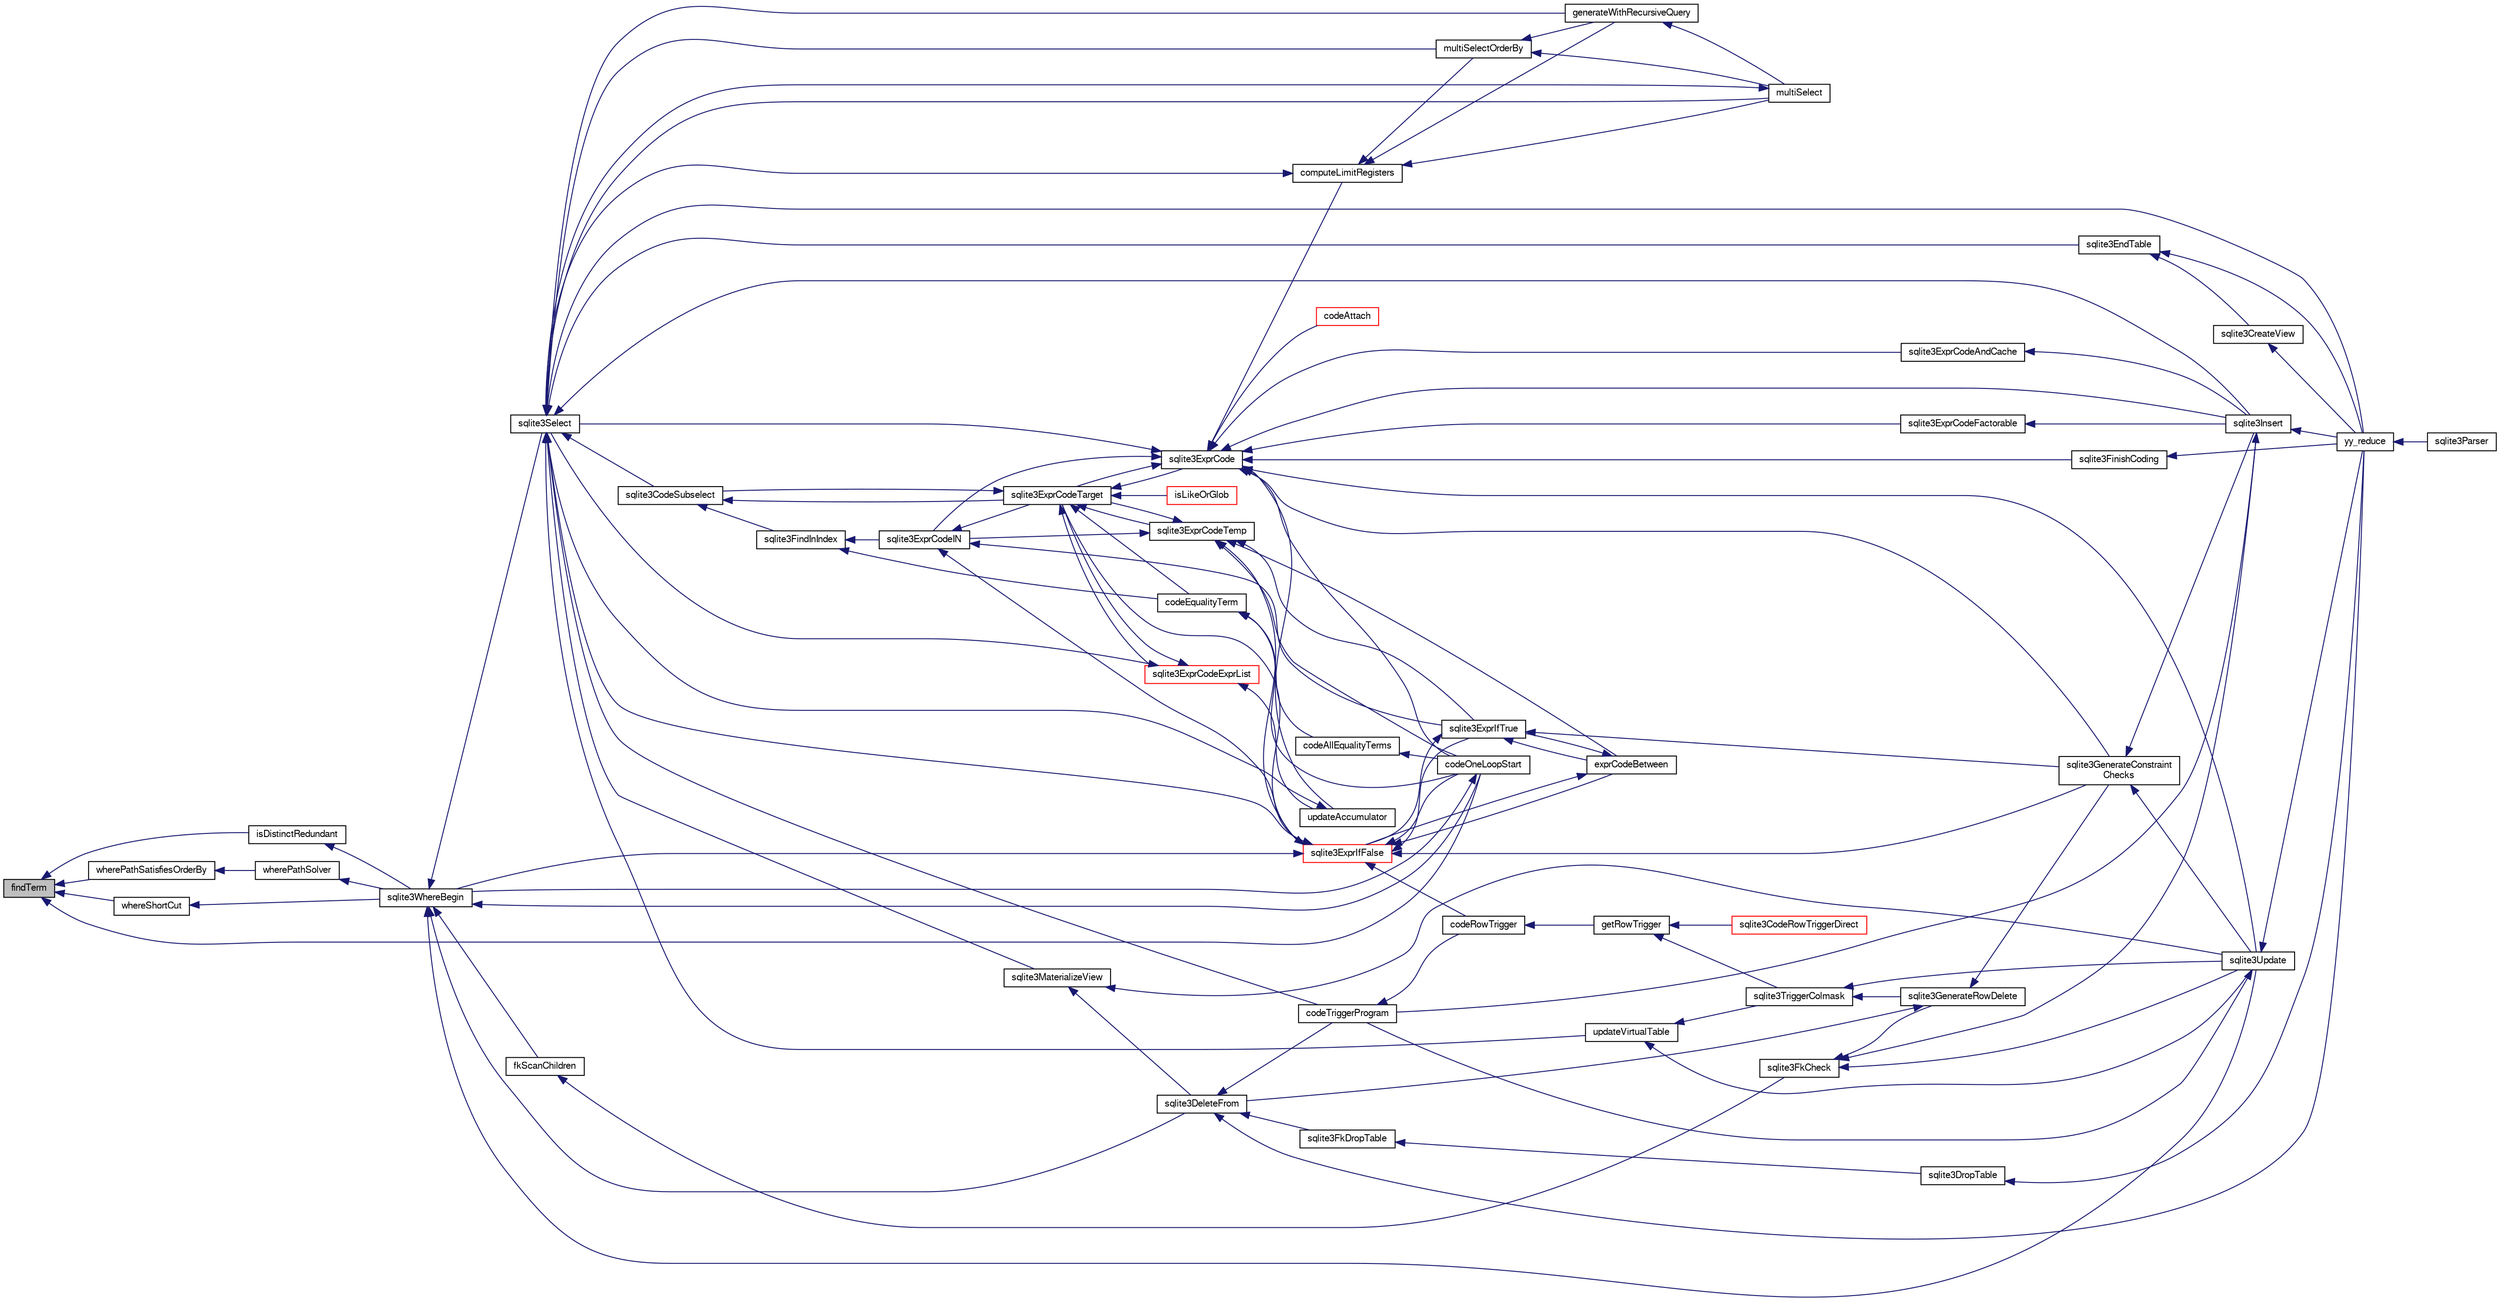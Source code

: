 digraph "findTerm"
{
  edge [fontname="FreeSans",fontsize="10",labelfontname="FreeSans",labelfontsize="10"];
  node [fontname="FreeSans",fontsize="10",shape=record];
  rankdir="LR";
  Node113295 [label="findTerm",height=0.2,width=0.4,color="black", fillcolor="grey75", style="filled", fontcolor="black"];
  Node113295 -> Node113296 [dir="back",color="midnightblue",fontsize="10",style="solid",fontname="FreeSans"];
  Node113296 [label="isDistinctRedundant",height=0.2,width=0.4,color="black", fillcolor="white", style="filled",URL="$sqlite3_8c.html#acfc2ade61d376596f173a8f70fea379b"];
  Node113296 -> Node113297 [dir="back",color="midnightblue",fontsize="10",style="solid",fontname="FreeSans"];
  Node113297 [label="sqlite3WhereBegin",height=0.2,width=0.4,color="black", fillcolor="white", style="filled",URL="$sqlite3_8c.html#acad049f5c9a96a8118cffd5e5ce89f7c"];
  Node113297 -> Node113298 [dir="back",color="midnightblue",fontsize="10",style="solid",fontname="FreeSans"];
  Node113298 [label="sqlite3DeleteFrom",height=0.2,width=0.4,color="black", fillcolor="white", style="filled",URL="$sqlite3_8c.html#ab9b4b45349188b49eabb23f94608a091"];
  Node113298 -> Node113299 [dir="back",color="midnightblue",fontsize="10",style="solid",fontname="FreeSans"];
  Node113299 [label="sqlite3FkDropTable",height=0.2,width=0.4,color="black", fillcolor="white", style="filled",URL="$sqlite3_8c.html#a1218c6fc74e89152ceaa4760e82f5ef9"];
  Node113299 -> Node113300 [dir="back",color="midnightblue",fontsize="10",style="solid",fontname="FreeSans"];
  Node113300 [label="sqlite3DropTable",height=0.2,width=0.4,color="black", fillcolor="white", style="filled",URL="$sqlite3_8c.html#a5534f77364b5568783c0e50db3c9defb"];
  Node113300 -> Node113301 [dir="back",color="midnightblue",fontsize="10",style="solid",fontname="FreeSans"];
  Node113301 [label="yy_reduce",height=0.2,width=0.4,color="black", fillcolor="white", style="filled",URL="$sqlite3_8c.html#a7c419a9b25711c666a9a2449ef377f14"];
  Node113301 -> Node113302 [dir="back",color="midnightblue",fontsize="10",style="solid",fontname="FreeSans"];
  Node113302 [label="sqlite3Parser",height=0.2,width=0.4,color="black", fillcolor="white", style="filled",URL="$sqlite3_8c.html#a0327d71a5fabe0b6a343d78a2602e72a"];
  Node113298 -> Node113303 [dir="back",color="midnightblue",fontsize="10",style="solid",fontname="FreeSans"];
  Node113303 [label="codeTriggerProgram",height=0.2,width=0.4,color="black", fillcolor="white", style="filled",URL="$sqlite3_8c.html#a120801f59d9281d201d2ff4b2606836e"];
  Node113303 -> Node113304 [dir="back",color="midnightblue",fontsize="10",style="solid",fontname="FreeSans"];
  Node113304 [label="codeRowTrigger",height=0.2,width=0.4,color="black", fillcolor="white", style="filled",URL="$sqlite3_8c.html#a463cea5aaaf388b560b206570a0022fc"];
  Node113304 -> Node113305 [dir="back",color="midnightblue",fontsize="10",style="solid",fontname="FreeSans"];
  Node113305 [label="getRowTrigger",height=0.2,width=0.4,color="black", fillcolor="white", style="filled",URL="$sqlite3_8c.html#a69626ef20b540d1a2b19cf56f3f45689"];
  Node113305 -> Node113306 [dir="back",color="midnightblue",fontsize="10",style="solid",fontname="FreeSans"];
  Node113306 [label="sqlite3CodeRowTriggerDirect",height=0.2,width=0.4,color="red", fillcolor="white", style="filled",URL="$sqlite3_8c.html#ad92829f9001bcf89a0299dad5a48acd4"];
  Node113305 -> Node113313 [dir="back",color="midnightblue",fontsize="10",style="solid",fontname="FreeSans"];
  Node113313 [label="sqlite3TriggerColmask",height=0.2,width=0.4,color="black", fillcolor="white", style="filled",URL="$sqlite3_8c.html#acace8e99e37ae5e84ea03c65e820c540"];
  Node113313 -> Node113308 [dir="back",color="midnightblue",fontsize="10",style="solid",fontname="FreeSans"];
  Node113308 [label="sqlite3GenerateRowDelete",height=0.2,width=0.4,color="black", fillcolor="white", style="filled",URL="$sqlite3_8c.html#a2c76cbf3027fc18fdbb8cb4cd96b77d9"];
  Node113308 -> Node113298 [dir="back",color="midnightblue",fontsize="10",style="solid",fontname="FreeSans"];
  Node113308 -> Node113309 [dir="back",color="midnightblue",fontsize="10",style="solid",fontname="FreeSans"];
  Node113309 [label="sqlite3GenerateConstraint\lChecks",height=0.2,width=0.4,color="black", fillcolor="white", style="filled",URL="$sqlite3_8c.html#aef639c1e6a0c0a67ca6e7690ad931bd2"];
  Node113309 -> Node113310 [dir="back",color="midnightblue",fontsize="10",style="solid",fontname="FreeSans"];
  Node113310 [label="sqlite3Insert",height=0.2,width=0.4,color="black", fillcolor="white", style="filled",URL="$sqlite3_8c.html#a5b17c9c2000bae6bdff8e6be48d7dc2b"];
  Node113310 -> Node113303 [dir="back",color="midnightblue",fontsize="10",style="solid",fontname="FreeSans"];
  Node113310 -> Node113301 [dir="back",color="midnightblue",fontsize="10",style="solid",fontname="FreeSans"];
  Node113309 -> Node113311 [dir="back",color="midnightblue",fontsize="10",style="solid",fontname="FreeSans"];
  Node113311 [label="sqlite3Update",height=0.2,width=0.4,color="black", fillcolor="white", style="filled",URL="$sqlite3_8c.html#ac5aa67c46e8cc8174566fabe6809fafa"];
  Node113311 -> Node113303 [dir="back",color="midnightblue",fontsize="10",style="solid",fontname="FreeSans"];
  Node113311 -> Node113301 [dir="back",color="midnightblue",fontsize="10",style="solid",fontname="FreeSans"];
  Node113313 -> Node113311 [dir="back",color="midnightblue",fontsize="10",style="solid",fontname="FreeSans"];
  Node113298 -> Node113301 [dir="back",color="midnightblue",fontsize="10",style="solid",fontname="FreeSans"];
  Node113297 -> Node113314 [dir="back",color="midnightblue",fontsize="10",style="solid",fontname="FreeSans"];
  Node113314 [label="fkScanChildren",height=0.2,width=0.4,color="black", fillcolor="white", style="filled",URL="$sqlite3_8c.html#a67c9dcb484336b3155e7a82a037d4691"];
  Node113314 -> Node113315 [dir="back",color="midnightblue",fontsize="10",style="solid",fontname="FreeSans"];
  Node113315 [label="sqlite3FkCheck",height=0.2,width=0.4,color="black", fillcolor="white", style="filled",URL="$sqlite3_8c.html#aa38fb76c7d6f48f19772877a41703b92"];
  Node113315 -> Node113308 [dir="back",color="midnightblue",fontsize="10",style="solid",fontname="FreeSans"];
  Node113315 -> Node113310 [dir="back",color="midnightblue",fontsize="10",style="solid",fontname="FreeSans"];
  Node113315 -> Node113311 [dir="back",color="midnightblue",fontsize="10",style="solid",fontname="FreeSans"];
  Node113297 -> Node113316 [dir="back",color="midnightblue",fontsize="10",style="solid",fontname="FreeSans"];
  Node113316 [label="sqlite3Select",height=0.2,width=0.4,color="black", fillcolor="white", style="filled",URL="$sqlite3_8c.html#a2465ee8c956209ba4b272477b7c21a45"];
  Node113316 -> Node113317 [dir="back",color="midnightblue",fontsize="10",style="solid",fontname="FreeSans"];
  Node113317 [label="sqlite3CodeSubselect",height=0.2,width=0.4,color="black", fillcolor="white", style="filled",URL="$sqlite3_8c.html#aa69b46d2204a1d1b110107a1be12ee0c"];
  Node113317 -> Node113318 [dir="back",color="midnightblue",fontsize="10",style="solid",fontname="FreeSans"];
  Node113318 [label="sqlite3FindInIndex",height=0.2,width=0.4,color="black", fillcolor="white", style="filled",URL="$sqlite3_8c.html#af7d8c56ab0231f44bb5f87b3fafeffb2"];
  Node113318 -> Node113319 [dir="back",color="midnightblue",fontsize="10",style="solid",fontname="FreeSans"];
  Node113319 [label="sqlite3ExprCodeIN",height=0.2,width=0.4,color="black", fillcolor="white", style="filled",URL="$sqlite3_8c.html#ad9cf4f5b5ffb90c24a4a0900c8626193"];
  Node113319 -> Node113320 [dir="back",color="midnightblue",fontsize="10",style="solid",fontname="FreeSans"];
  Node113320 [label="sqlite3ExprCodeTarget",height=0.2,width=0.4,color="black", fillcolor="white", style="filled",URL="$sqlite3_8c.html#a4f308397a0a3ed299ed31aaa1ae2a293"];
  Node113320 -> Node113317 [dir="back",color="midnightblue",fontsize="10",style="solid",fontname="FreeSans"];
  Node113320 -> Node113321 [dir="back",color="midnightblue",fontsize="10",style="solid",fontname="FreeSans"];
  Node113321 [label="sqlite3ExprCodeTemp",height=0.2,width=0.4,color="black", fillcolor="white", style="filled",URL="$sqlite3_8c.html#a3bc5c1ccb3c5851847e2aeb4a84ae1fc"];
  Node113321 -> Node113319 [dir="back",color="midnightblue",fontsize="10",style="solid",fontname="FreeSans"];
  Node113321 -> Node113320 [dir="back",color="midnightblue",fontsize="10",style="solid",fontname="FreeSans"];
  Node113321 -> Node113322 [dir="back",color="midnightblue",fontsize="10",style="solid",fontname="FreeSans"];
  Node113322 [label="exprCodeBetween",height=0.2,width=0.4,color="black", fillcolor="white", style="filled",URL="$sqlite3_8c.html#abd053493214542bca8f406f42145d173"];
  Node113322 -> Node113323 [dir="back",color="midnightblue",fontsize="10",style="solid",fontname="FreeSans"];
  Node113323 [label="sqlite3ExprIfTrue",height=0.2,width=0.4,color="black", fillcolor="white", style="filled",URL="$sqlite3_8c.html#ad93a55237c23e1b743ab1f59df1a1444"];
  Node113323 -> Node113322 [dir="back",color="midnightblue",fontsize="10",style="solid",fontname="FreeSans"];
  Node113323 -> Node113324 [dir="back",color="midnightblue",fontsize="10",style="solid",fontname="FreeSans"];
  Node113324 [label="sqlite3ExprIfFalse",height=0.2,width=0.4,color="red", fillcolor="white", style="filled",URL="$sqlite3_8c.html#af97ecccb5d56e321e118414b08f65b71"];
  Node113324 -> Node113320 [dir="back",color="midnightblue",fontsize="10",style="solid",fontname="FreeSans"];
  Node113324 -> Node113322 [dir="back",color="midnightblue",fontsize="10",style="solid",fontname="FreeSans"];
  Node113324 -> Node113323 [dir="back",color="midnightblue",fontsize="10",style="solid",fontname="FreeSans"];
  Node113324 -> Node113309 [dir="back",color="midnightblue",fontsize="10",style="solid",fontname="FreeSans"];
  Node113324 -> Node113316 [dir="back",color="midnightblue",fontsize="10",style="solid",fontname="FreeSans"];
  Node113324 -> Node113304 [dir="back",color="midnightblue",fontsize="10",style="solid",fontname="FreeSans"];
  Node113324 -> Node113338 [dir="back",color="midnightblue",fontsize="10",style="solid",fontname="FreeSans"];
  Node113338 [label="codeOneLoopStart",height=0.2,width=0.4,color="black", fillcolor="white", style="filled",URL="$sqlite3_8c.html#aa868875120b151c169cc79139ed6e008"];
  Node113338 -> Node113297 [dir="back",color="midnightblue",fontsize="10",style="solid",fontname="FreeSans"];
  Node113324 -> Node113297 [dir="back",color="midnightblue",fontsize="10",style="solid",fontname="FreeSans"];
  Node113323 -> Node113309 [dir="back",color="midnightblue",fontsize="10",style="solid",fontname="FreeSans"];
  Node113322 -> Node113324 [dir="back",color="midnightblue",fontsize="10",style="solid",fontname="FreeSans"];
  Node113321 -> Node113323 [dir="back",color="midnightblue",fontsize="10",style="solid",fontname="FreeSans"];
  Node113321 -> Node113324 [dir="back",color="midnightblue",fontsize="10",style="solid",fontname="FreeSans"];
  Node113321 -> Node113338 [dir="back",color="midnightblue",fontsize="10",style="solid",fontname="FreeSans"];
  Node113320 -> Node113339 [dir="back",color="midnightblue",fontsize="10",style="solid",fontname="FreeSans"];
  Node113339 [label="sqlite3ExprCode",height=0.2,width=0.4,color="black", fillcolor="white", style="filled",URL="$sqlite3_8c.html#a75f270fb0b111b86924cca4ea507b417"];
  Node113339 -> Node113319 [dir="back",color="midnightblue",fontsize="10",style="solid",fontname="FreeSans"];
  Node113339 -> Node113320 [dir="back",color="midnightblue",fontsize="10",style="solid",fontname="FreeSans"];
  Node113339 -> Node113340 [dir="back",color="midnightblue",fontsize="10",style="solid",fontname="FreeSans"];
  Node113340 [label="sqlite3ExprCodeFactorable",height=0.2,width=0.4,color="black", fillcolor="white", style="filled",URL="$sqlite3_8c.html#a843f7fd58eec5a683c1fd8435fcd1e84"];
  Node113340 -> Node113310 [dir="back",color="midnightblue",fontsize="10",style="solid",fontname="FreeSans"];
  Node113339 -> Node113341 [dir="back",color="midnightblue",fontsize="10",style="solid",fontname="FreeSans"];
  Node113341 [label="sqlite3ExprCodeAndCache",height=0.2,width=0.4,color="black", fillcolor="white", style="filled",URL="$sqlite3_8c.html#ae3e46527d9b7fc9cb9236d21a5e6b1d8"];
  Node113341 -> Node113310 [dir="back",color="midnightblue",fontsize="10",style="solid",fontname="FreeSans"];
  Node113339 -> Node113342 [dir="back",color="midnightblue",fontsize="10",style="solid",fontname="FreeSans"];
  Node113342 [label="codeAttach",height=0.2,width=0.4,color="red", fillcolor="white", style="filled",URL="$sqlite3_8c.html#ade4e9e30d828a19c191fdcb098676d5b"];
  Node113339 -> Node113345 [dir="back",color="midnightblue",fontsize="10",style="solid",fontname="FreeSans"];
  Node113345 [label="sqlite3FinishCoding",height=0.2,width=0.4,color="black", fillcolor="white", style="filled",URL="$sqlite3_8c.html#a651bc5b446c276c092705856d995b278"];
  Node113345 -> Node113301 [dir="back",color="midnightblue",fontsize="10",style="solid",fontname="FreeSans"];
  Node113339 -> Node113310 [dir="back",color="midnightblue",fontsize="10",style="solid",fontname="FreeSans"];
  Node113339 -> Node113309 [dir="back",color="midnightblue",fontsize="10",style="solid",fontname="FreeSans"];
  Node113339 -> Node113346 [dir="back",color="midnightblue",fontsize="10",style="solid",fontname="FreeSans"];
  Node113346 [label="computeLimitRegisters",height=0.2,width=0.4,color="black", fillcolor="white", style="filled",URL="$sqlite3_8c.html#ae9d37055e4905929b6f6cda5461e2f37"];
  Node113346 -> Node113347 [dir="back",color="midnightblue",fontsize="10",style="solid",fontname="FreeSans"];
  Node113347 [label="generateWithRecursiveQuery",height=0.2,width=0.4,color="black", fillcolor="white", style="filled",URL="$sqlite3_8c.html#ade2c3663fa9c3b9676507984b9483942"];
  Node113347 -> Node113348 [dir="back",color="midnightblue",fontsize="10",style="solid",fontname="FreeSans"];
  Node113348 [label="multiSelect",height=0.2,width=0.4,color="black", fillcolor="white", style="filled",URL="$sqlite3_8c.html#a6456c61f3d9b2389738753cedfa24fa7"];
  Node113348 -> Node113316 [dir="back",color="midnightblue",fontsize="10",style="solid",fontname="FreeSans"];
  Node113346 -> Node113348 [dir="back",color="midnightblue",fontsize="10",style="solid",fontname="FreeSans"];
  Node113346 -> Node113349 [dir="back",color="midnightblue",fontsize="10",style="solid",fontname="FreeSans"];
  Node113349 [label="multiSelectOrderBy",height=0.2,width=0.4,color="black", fillcolor="white", style="filled",URL="$sqlite3_8c.html#afcdb8488c6f4dfdadaf9f04bca35b808"];
  Node113349 -> Node113347 [dir="back",color="midnightblue",fontsize="10",style="solid",fontname="FreeSans"];
  Node113349 -> Node113348 [dir="back",color="midnightblue",fontsize="10",style="solid",fontname="FreeSans"];
  Node113346 -> Node113316 [dir="back",color="midnightblue",fontsize="10",style="solid",fontname="FreeSans"];
  Node113339 -> Node113350 [dir="back",color="midnightblue",fontsize="10",style="solid",fontname="FreeSans"];
  Node113350 [label="updateAccumulator",height=0.2,width=0.4,color="black", fillcolor="white", style="filled",URL="$sqlite3_8c.html#a1681660dd3ecd50c8727d6e56a537bd9"];
  Node113350 -> Node113316 [dir="back",color="midnightblue",fontsize="10",style="solid",fontname="FreeSans"];
  Node113339 -> Node113316 [dir="back",color="midnightblue",fontsize="10",style="solid",fontname="FreeSans"];
  Node113339 -> Node113311 [dir="back",color="midnightblue",fontsize="10",style="solid",fontname="FreeSans"];
  Node113339 -> Node113338 [dir="back",color="midnightblue",fontsize="10",style="solid",fontname="FreeSans"];
  Node113320 -> Node113351 [dir="back",color="midnightblue",fontsize="10",style="solid",fontname="FreeSans"];
  Node113351 [label="sqlite3ExprCodeExprList",height=0.2,width=0.4,color="red", fillcolor="white", style="filled",URL="$sqlite3_8c.html#a05b2b3dc3de7565de24eb3a2ff4e9566"];
  Node113351 -> Node113320 [dir="back",color="midnightblue",fontsize="10",style="solid",fontname="FreeSans"];
  Node113351 -> Node113350 [dir="back",color="midnightblue",fontsize="10",style="solid",fontname="FreeSans"];
  Node113351 -> Node113316 [dir="back",color="midnightblue",fontsize="10",style="solid",fontname="FreeSans"];
  Node113320 -> Node113354 [dir="back",color="midnightblue",fontsize="10",style="solid",fontname="FreeSans"];
  Node113354 [label="isLikeOrGlob",height=0.2,width=0.4,color="red", fillcolor="white", style="filled",URL="$sqlite3_8c.html#a6c38e495198bf8976f68d1a6ebd74a50"];
  Node113320 -> Node113358 [dir="back",color="midnightblue",fontsize="10",style="solid",fontname="FreeSans"];
  Node113358 [label="codeEqualityTerm",height=0.2,width=0.4,color="black", fillcolor="white", style="filled",URL="$sqlite3_8c.html#ad88a57073f031452c9843e97f15acc47"];
  Node113358 -> Node113359 [dir="back",color="midnightblue",fontsize="10",style="solid",fontname="FreeSans"];
  Node113359 [label="codeAllEqualityTerms",height=0.2,width=0.4,color="black", fillcolor="white", style="filled",URL="$sqlite3_8c.html#a3095598b812500a4efe41bf17cd49381"];
  Node113359 -> Node113338 [dir="back",color="midnightblue",fontsize="10",style="solid",fontname="FreeSans"];
  Node113358 -> Node113338 [dir="back",color="midnightblue",fontsize="10",style="solid",fontname="FreeSans"];
  Node113319 -> Node113323 [dir="back",color="midnightblue",fontsize="10",style="solid",fontname="FreeSans"];
  Node113319 -> Node113324 [dir="back",color="midnightblue",fontsize="10",style="solid",fontname="FreeSans"];
  Node113318 -> Node113358 [dir="back",color="midnightblue",fontsize="10",style="solid",fontname="FreeSans"];
  Node113317 -> Node113320 [dir="back",color="midnightblue",fontsize="10",style="solid",fontname="FreeSans"];
  Node113316 -> Node113330 [dir="back",color="midnightblue",fontsize="10",style="solid",fontname="FreeSans"];
  Node113330 [label="sqlite3EndTable",height=0.2,width=0.4,color="black", fillcolor="white", style="filled",URL="$sqlite3_8c.html#a7b5f2c66c0f0b6f819d970ca389768b0"];
  Node113330 -> Node113331 [dir="back",color="midnightblue",fontsize="10",style="solid",fontname="FreeSans"];
  Node113331 [label="sqlite3CreateView",height=0.2,width=0.4,color="black", fillcolor="white", style="filled",URL="$sqlite3_8c.html#a9d85cb00ff71dee5cd9a019503a6982e"];
  Node113331 -> Node113301 [dir="back",color="midnightblue",fontsize="10",style="solid",fontname="FreeSans"];
  Node113330 -> Node113301 [dir="back",color="midnightblue",fontsize="10",style="solid",fontname="FreeSans"];
  Node113316 -> Node113360 [dir="back",color="midnightblue",fontsize="10",style="solid",fontname="FreeSans"];
  Node113360 [label="sqlite3MaterializeView",height=0.2,width=0.4,color="black", fillcolor="white", style="filled",URL="$sqlite3_8c.html#a4557984b0b75f998fb0c3f231c9b1def"];
  Node113360 -> Node113298 [dir="back",color="midnightblue",fontsize="10",style="solid",fontname="FreeSans"];
  Node113360 -> Node113311 [dir="back",color="midnightblue",fontsize="10",style="solid",fontname="FreeSans"];
  Node113316 -> Node113310 [dir="back",color="midnightblue",fontsize="10",style="solid",fontname="FreeSans"];
  Node113316 -> Node113347 [dir="back",color="midnightblue",fontsize="10",style="solid",fontname="FreeSans"];
  Node113316 -> Node113348 [dir="back",color="midnightblue",fontsize="10",style="solid",fontname="FreeSans"];
  Node113316 -> Node113349 [dir="back",color="midnightblue",fontsize="10",style="solid",fontname="FreeSans"];
  Node113316 -> Node113303 [dir="back",color="midnightblue",fontsize="10",style="solid",fontname="FreeSans"];
  Node113316 -> Node113361 [dir="back",color="midnightblue",fontsize="10",style="solid",fontname="FreeSans"];
  Node113361 [label="updateVirtualTable",height=0.2,width=0.4,color="black", fillcolor="white", style="filled",URL="$sqlite3_8c.html#a740220531db9293c39a2cdd7da3f74e1"];
  Node113361 -> Node113313 [dir="back",color="midnightblue",fontsize="10",style="solid",fontname="FreeSans"];
  Node113361 -> Node113311 [dir="back",color="midnightblue",fontsize="10",style="solid",fontname="FreeSans"];
  Node113316 -> Node113301 [dir="back",color="midnightblue",fontsize="10",style="solid",fontname="FreeSans"];
  Node113297 -> Node113311 [dir="back",color="midnightblue",fontsize="10",style="solid",fontname="FreeSans"];
  Node113297 -> Node113338 [dir="back",color="midnightblue",fontsize="10",style="solid",fontname="FreeSans"];
  Node113295 -> Node113338 [dir="back",color="midnightblue",fontsize="10",style="solid",fontname="FreeSans"];
  Node113295 -> Node113362 [dir="back",color="midnightblue",fontsize="10",style="solid",fontname="FreeSans"];
  Node113362 [label="wherePathSatisfiesOrderBy",height=0.2,width=0.4,color="black", fillcolor="white", style="filled",URL="$sqlite3_8c.html#a0d0fdea0c17942906bcb742c15cf8861"];
  Node113362 -> Node113363 [dir="back",color="midnightblue",fontsize="10",style="solid",fontname="FreeSans"];
  Node113363 [label="wherePathSolver",height=0.2,width=0.4,color="black", fillcolor="white", style="filled",URL="$sqlite3_8c.html#aebc15a04540468c220b31d00e9b29fe6"];
  Node113363 -> Node113297 [dir="back",color="midnightblue",fontsize="10",style="solid",fontname="FreeSans"];
  Node113295 -> Node113364 [dir="back",color="midnightblue",fontsize="10",style="solid",fontname="FreeSans"];
  Node113364 [label="whereShortCut",height=0.2,width=0.4,color="black", fillcolor="white", style="filled",URL="$sqlite3_8c.html#ae1e6727024b08b6596d4d28882587b86"];
  Node113364 -> Node113297 [dir="back",color="midnightblue",fontsize="10",style="solid",fontname="FreeSans"];
}
